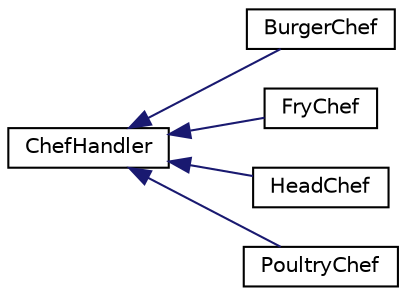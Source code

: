 digraph "Graphical Class Hierarchy"
{
 // LATEX_PDF_SIZE
  edge [fontname="Helvetica",fontsize="10",labelfontname="Helvetica",labelfontsize="10"];
  node [fontname="Helvetica",fontsize="10",shape=record];
  rankdir="LR";
  Node0 [label="ChefHandler",height=0.2,width=0.4,color="black", fillcolor="white", style="filled",URL="$classChefHandler.html",tooltip="Base class for ChefHandlers responsible for handling food orders."];
  Node0 -> Node1 [dir="back",color="midnightblue",fontsize="10",style="solid",fontname="Helvetica"];
  Node1 [label="BurgerChef",height=0.2,width=0.4,color="black", fillcolor="white", style="filled",URL="$classBurgerChef.html",tooltip="Represents a Burger Chef responsible for preparing Burgers."];
  Node0 -> Node2 [dir="back",color="midnightblue",fontsize="10",style="solid",fontname="Helvetica"];
  Node2 [label="FryChef",height=0.2,width=0.4,color="black", fillcolor="white", style="filled",URL="$classFryChef.html",tooltip="Represents a Fry Chef responsible for frying fooditems."];
  Node0 -> Node3 [dir="back",color="midnightblue",fontsize="10",style="solid",fontname="Helvetica"];
  Node3 [label="HeadChef",height=0.2,width=0.4,color="black", fillcolor="white", style="filled",URL="$classHeadChef.html",tooltip="Represents a Head Chef responsible for complete the plating."];
  Node0 -> Node4 [dir="back",color="midnightblue",fontsize="10",style="solid",fontname="Helvetica"];
  Node4 [label="PoultryChef",height=0.2,width=0.4,color="black", fillcolor="white", style="filled",URL="$classPoultryChef.html",tooltip="Represents a Poultry Chef responsible for preparing Poultry."];
}
